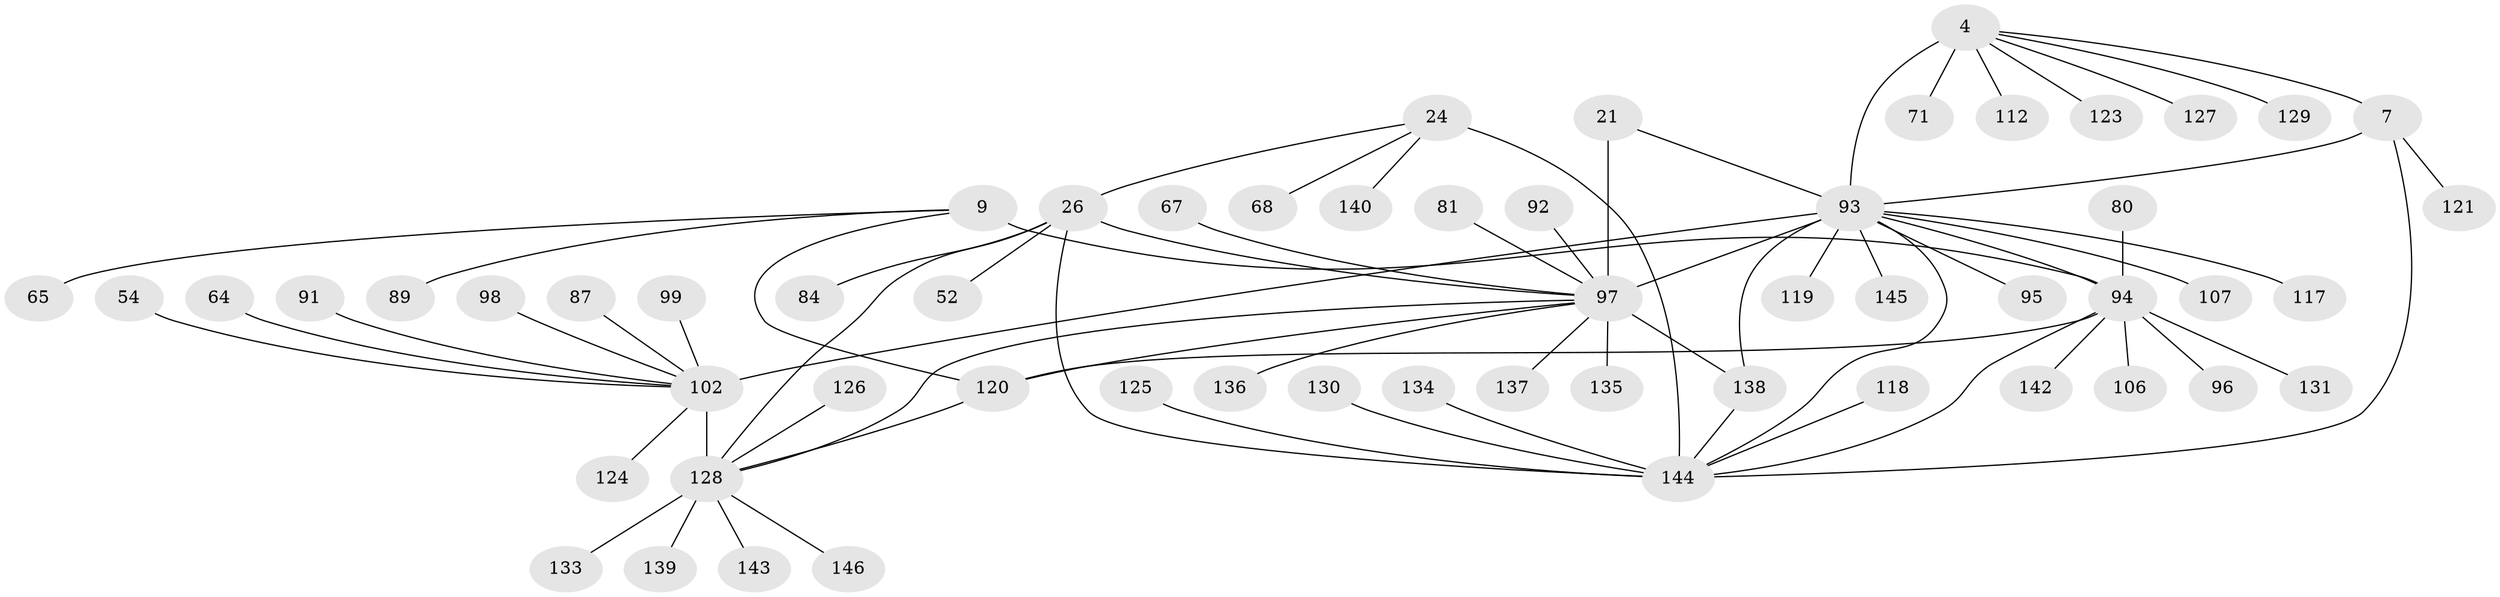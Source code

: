 // original degree distribution, {10: 0.0273972602739726, 7: 0.04794520547945205, 9: 0.0547945205479452, 15: 0.00684931506849315, 13: 0.0136986301369863, 8: 0.0410958904109589, 14: 0.0136986301369863, 6: 0.00684931506849315, 12: 0.0136986301369863, 11: 0.0136986301369863, 1: 0.5547945205479452, 3: 0.0410958904109589, 2: 0.15753424657534246, 5: 0.00684931506849315}
// Generated by graph-tools (version 1.1) at 2025/59/03/04/25 21:59:13]
// undirected, 58 vertices, 70 edges
graph export_dot {
graph [start="1"]
  node [color=gray90,style=filled];
  4 [super="+3"];
  7 [super="+2"];
  9 [super="+8"];
  21 [super="+16"];
  24 [super="+23"];
  26 [super="+22"];
  52;
  54;
  64;
  65;
  67;
  68;
  71;
  80;
  81;
  84 [super="+62"];
  87;
  89;
  91;
  92;
  93 [super="+63+6+5+36+48+58+85"];
  94 [super="+61+14+44+60+69+77"];
  95;
  96;
  97 [super="+20+37+50+75+82+18"];
  98;
  99;
  102 [super="+35+41+53"];
  106;
  107 [super="+100"];
  112;
  117;
  118;
  119;
  120 [super="+101+108"];
  121 [super="+90"];
  123;
  124 [super="+109"];
  125;
  126;
  127;
  128 [super="+33+46+32+72+79+113"];
  129;
  130 [super="+103"];
  131;
  133;
  134;
  135;
  136 [super="+47"];
  137 [super="+78"];
  138 [super="+132"];
  139;
  140 [super="+76"];
  142;
  143 [super="+110"];
  144 [super="+141+28+39+42+57+66+70+83+104+105+111+114+116"];
  145;
  146;
  4 -- 7 [weight=4];
  4 -- 123;
  4 -- 127;
  4 -- 129;
  4 -- 71;
  4 -- 112;
  4 -- 93 [weight=7];
  7 -- 93 [weight=6];
  7 -- 144 [weight=2];
  7 -- 121;
  9 -- 89;
  9 -- 65;
  9 -- 94 [weight=8];
  9 -- 120 [weight=2];
  21 -- 93;
  21 -- 97 [weight=10];
  24 -- 26 [weight=4];
  24 -- 68;
  24 -- 140;
  24 -- 144 [weight=6];
  26 -- 52;
  26 -- 84;
  26 -- 144 [weight=6];
  26 -- 128;
  26 -- 97;
  54 -- 102;
  64 -- 102;
  67 -- 97;
  80 -- 94;
  81 -- 97;
  87 -- 102;
  91 -- 102;
  92 -- 97;
  93 -- 97 [weight=2];
  93 -- 102 [weight=2];
  93 -- 138 [weight=3];
  93 -- 117;
  93 -- 95;
  93 -- 107;
  93 -- 145;
  93 -- 119;
  93 -- 94 [weight=2];
  93 -- 144;
  94 -- 144 [weight=2];
  94 -- 96;
  94 -- 131;
  94 -- 106;
  94 -- 142;
  94 -- 120 [weight=4];
  97 -- 135;
  97 -- 136;
  97 -- 137;
  97 -- 138;
  97 -- 120;
  97 -- 128;
  98 -- 102;
  99 -- 102;
  102 -- 124;
  102 -- 128 [weight=12];
  118 -- 144;
  120 -- 128 [weight=2];
  125 -- 144;
  126 -- 128;
  128 -- 139;
  128 -- 143;
  128 -- 146;
  128 -- 133;
  130 -- 144;
  134 -- 144;
  138 -- 144 [weight=2];
}
